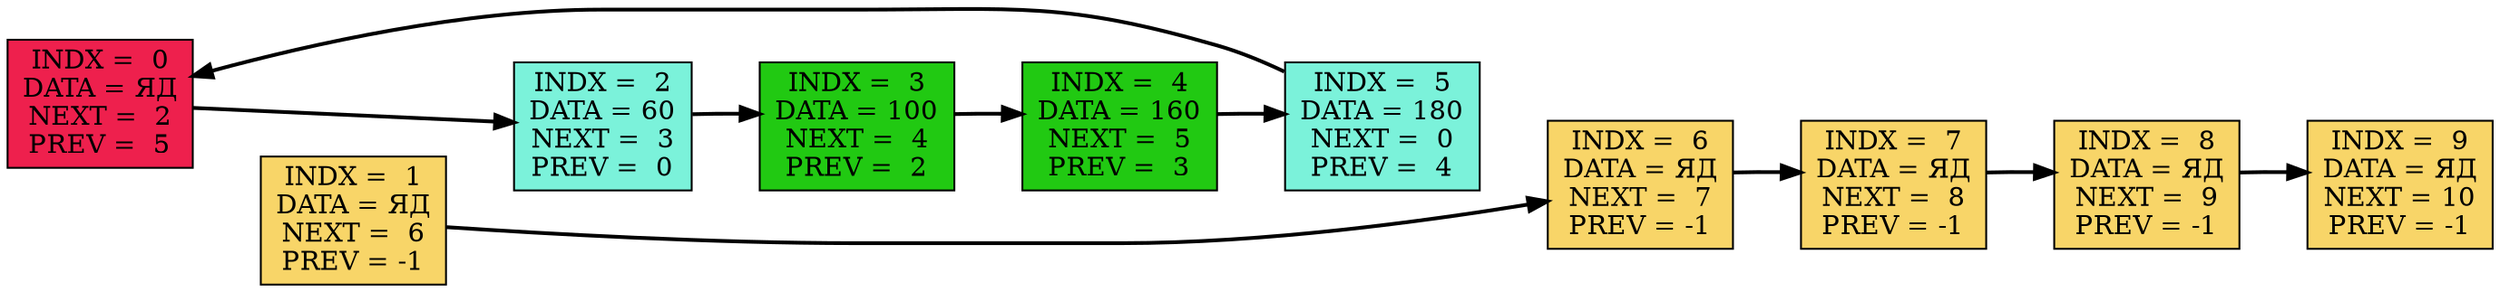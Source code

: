 digraph DotGraph
{
rankdir=LR;
    Node0 [shape="box", color="black", fontcolor="black", fillcolor="#EE204D", style="filled", weight="1", label="INDX =  0\nDATA = ЯД\nNEXT =  2\nPREV =  5"];
    Node1 [shape="box", color="black", fontcolor="black", fillcolor="#F8D568", style="filled", weight="1", label="INDX =  1\nDATA = ЯД\nNEXT =  6\nPREV = -1"];
    Node2 [shape="box", color="black", fontcolor="black", fillcolor="#7BF2DA", style="filled", weight="1", label="INDX =  2\nDATA = 60\nNEXT =  3\nPREV =  0"];
    Node3 [shape="box", color="black", fontcolor="black", fillcolor="#21C912", style="filled", weight="1", label="INDX =  3\nDATA = 100\nNEXT =  4\nPREV =  2"];
    Node4 [shape="box", color="black", fontcolor="black", fillcolor="#21C912", style="filled", weight="1", label="INDX =  4\nDATA = 160\nNEXT =  5\nPREV =  3"];
    Node5 [shape="box", color="black", fontcolor="black", fillcolor="#7BF2DA", style="filled", weight="1", label="INDX =  5\nDATA = 180\nNEXT =  0\nPREV =  4"];
    Node6 [shape="box", color="black", fontcolor="black", fillcolor="#F8D568", style="filled", weight="1", label="INDX =  6\nDATA = ЯД\nNEXT =  7\nPREV = -1"];
    Node7 [shape="box", color="black", fontcolor="black", fillcolor="#F8D568", style="filled", weight="1", label="INDX =  7\nDATA = ЯД\nNEXT =  8\nPREV = -1"];
    Node8 [shape="box", color="black", fontcolor="black", fillcolor="#F8D568", style="filled", weight="1", label="INDX =  8\nDATA = ЯД\nNEXT =  9\nPREV = -1"];
    Node9 [shape="box", color="black", fontcolor="black", fillcolor="#F8D568", style="filled", weight="1", label="INDX =  9\nDATA = ЯД\nNEXT = 10\nPREV = -1"];
    Node0 -> Node1 [color="#FFFFFF", style="invis", weight="1", label=""];
    Node1 -> Node2 [color="#FFFFFF", style="invis", weight="1", label=""];
    Node2 -> Node3 [color="#FFFFFF", style="invis", weight="1", label=""];
    Node3 -> Node4 [color="#FFFFFF", style="invis", weight="1", label=""];
    Node4 -> Node5 [color="#FFFFFF", style="invis", weight="1", label=""];
    Node5 -> Node6 [color="#FFFFFF", style="invis", weight="1", label=""];
    Node6 -> Node7 [color="#FFFFFF", style="invis", weight="1", label=""];
    Node7 -> Node8 [color="#FFFFFF", style="invis", weight="1", label=""];
    Node8 -> Node9 [color="#FFFFFF", style="invis", weight="1", label=""];
    Node0 -> Node2 [color="#000000", style="bold", weight="1", label=""];
    Node1 -> Node6 [color="#000000", style="bold", weight="1", label=""];
    Node2 -> Node3 [color="#000000", style="bold", weight="1", label=""];
    Node3 -> Node4 [color="#000000", style="bold", weight="1", label=""];
    Node4 -> Node5 [color="#000000", style="bold", weight="1", label=""];
    Node5 -> Node0 [color="#000000", style="bold", weight="1", label=""];
    Node6 -> Node7 [color="#000000", style="bold", weight="1", label=""];
    Node7 -> Node8 [color="#000000", style="bold", weight="1", label=""];
    Node8 -> Node9 [color="#000000", style="bold", weight="1", label=""];
}

